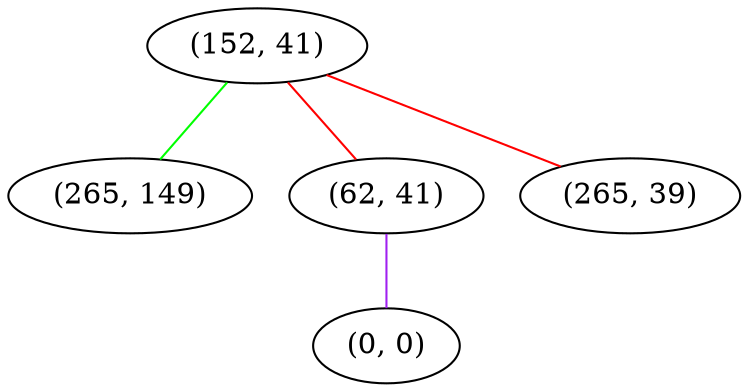 graph "" {
"(152, 41)";
"(265, 149)";
"(62, 41)";
"(0, 0)";
"(265, 39)";
"(152, 41)" -- "(265, 149)"  [color=green, key=0, weight=2];
"(152, 41)" -- "(62, 41)"  [color=red, key=0, weight=1];
"(152, 41)" -- "(265, 39)"  [color=red, key=0, weight=1];
"(62, 41)" -- "(0, 0)"  [color=purple, key=0, weight=4];
}
